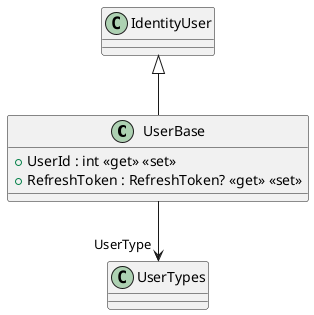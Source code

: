 @startuml
class UserBase {
    + UserId : int <<get>> <<set>>
    + RefreshToken : RefreshToken? <<get>> <<set>>
}
IdentityUser <|-- UserBase
UserBase --> "UserType" UserTypes
@enduml
